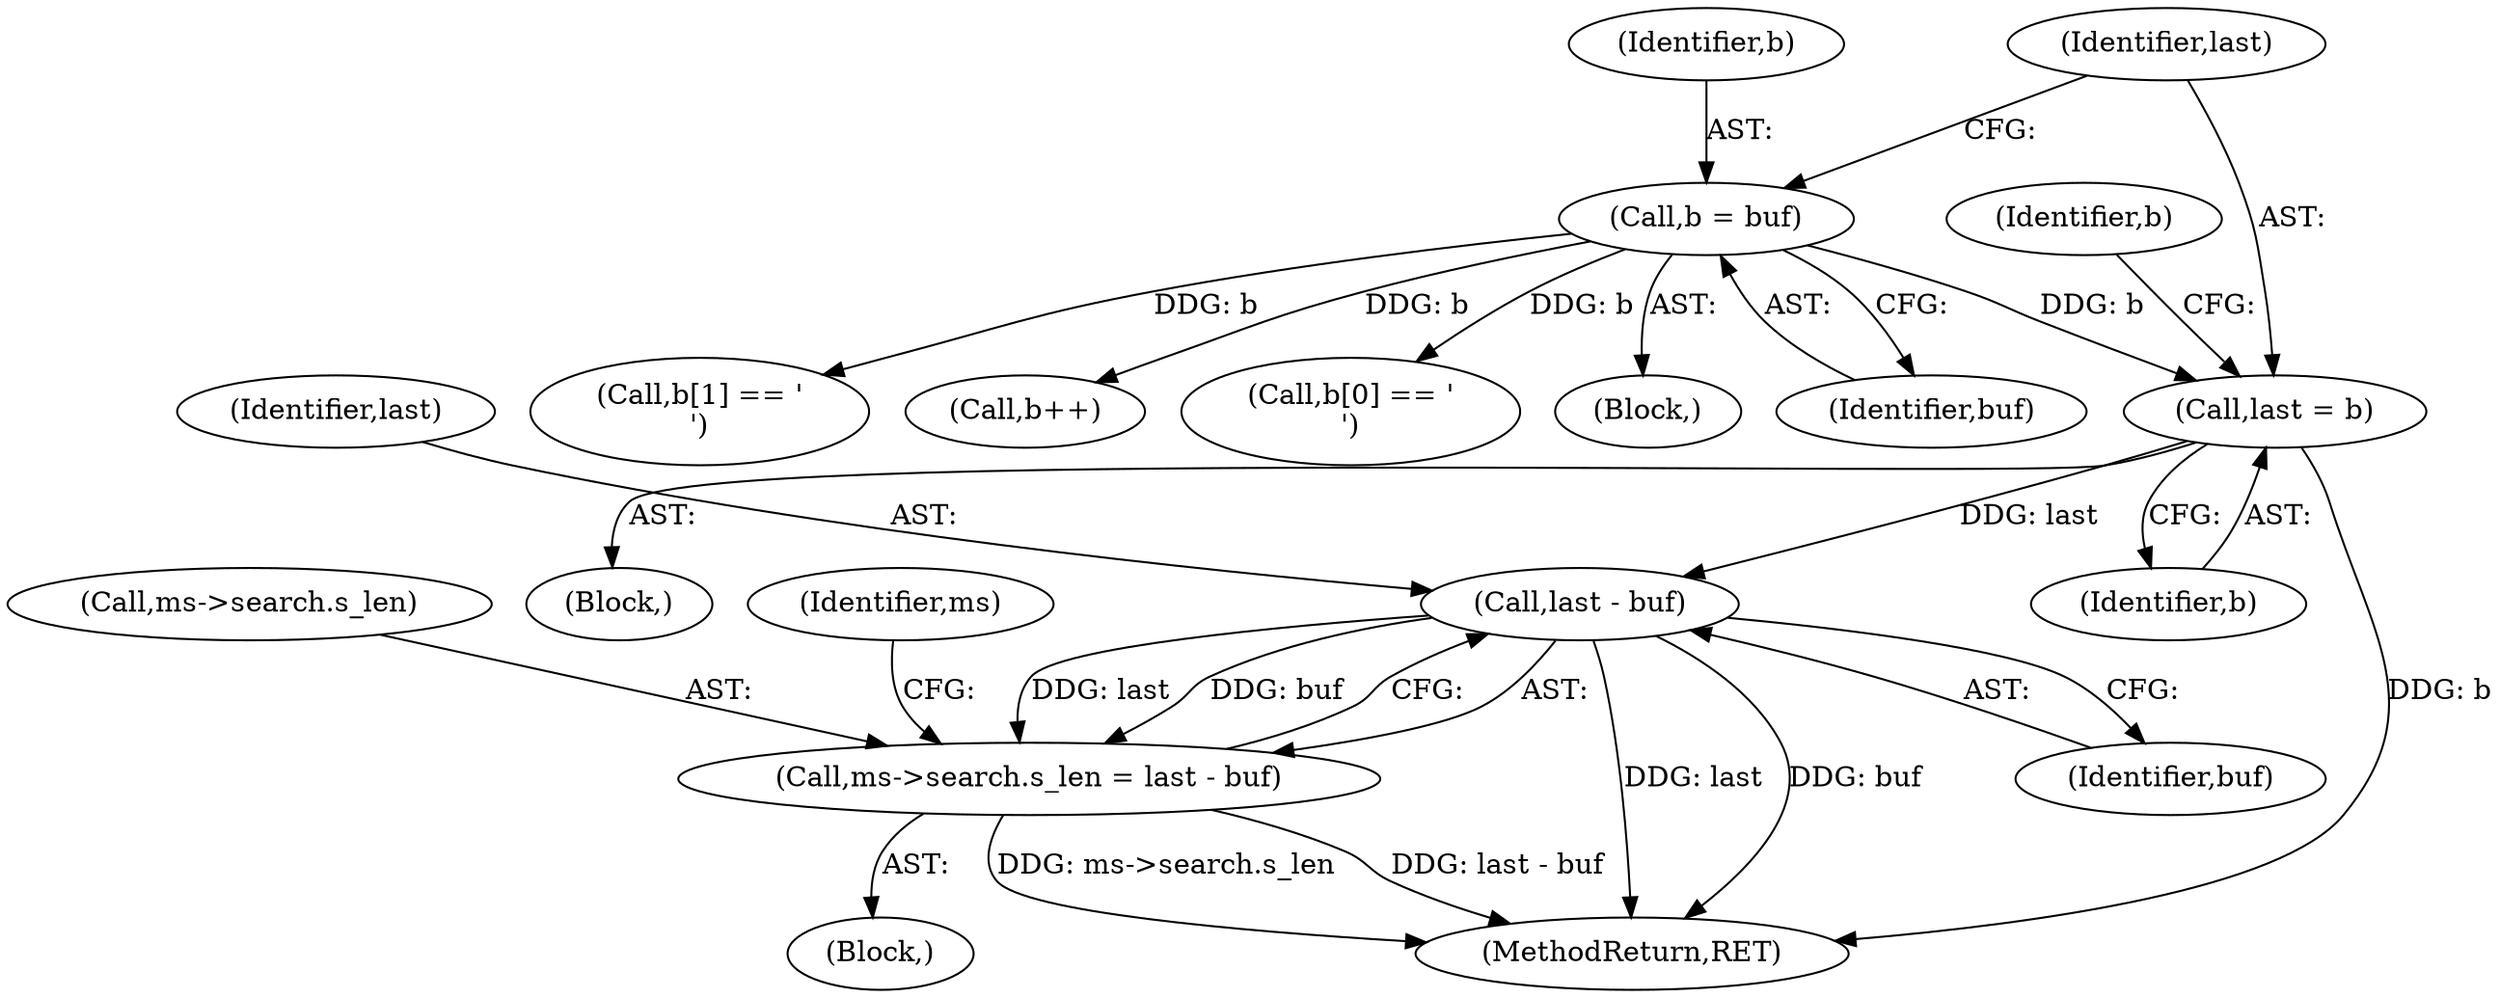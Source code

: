 digraph "0_file_4a284c89d6ef11aca34da65da7d673050a5ea320_3@pointer" {
"1000223" [label="(Call,last - buf)"];
"1000189" [label="(Call,last = b)"];
"1000185" [label="(Call,b = buf)"];
"1000217" [label="(Call,ms->search.s_len = last - buf)"];
"1000224" [label="(Identifier,last)"];
"1000199" [label="(Call,b[1] == '\n')"];
"1000190" [label="(Identifier,last)"];
"1000223" [label="(Call,last - buf)"];
"1000204" [label="(Call,b++)"];
"1000194" [label="(Call,b[0] == '\r')"];
"1000218" [label="(Call,ms->search.s_len)"];
"1000413" [label="(MethodReturn,RET)"];
"1000185" [label="(Call,b = buf)"];
"1000189" [label="(Call,last = b)"];
"1000188" [label="(Block,)"];
"1000191" [label="(Identifier,b)"];
"1000196" [label="(Identifier,b)"];
"1000181" [label="(Block,)"];
"1000187" [label="(Identifier,buf)"];
"1000186" [label="(Identifier,b)"];
"1000149" [label="(Block,)"];
"1000225" [label="(Identifier,buf)"];
"1000229" [label="(Identifier,ms)"];
"1000217" [label="(Call,ms->search.s_len = last - buf)"];
"1000223" -> "1000217"  [label="AST: "];
"1000223" -> "1000225"  [label="CFG: "];
"1000224" -> "1000223"  [label="AST: "];
"1000225" -> "1000223"  [label="AST: "];
"1000217" -> "1000223"  [label="CFG: "];
"1000223" -> "1000413"  [label="DDG: buf"];
"1000223" -> "1000413"  [label="DDG: last"];
"1000223" -> "1000217"  [label="DDG: last"];
"1000223" -> "1000217"  [label="DDG: buf"];
"1000189" -> "1000223"  [label="DDG: last"];
"1000189" -> "1000188"  [label="AST: "];
"1000189" -> "1000191"  [label="CFG: "];
"1000190" -> "1000189"  [label="AST: "];
"1000191" -> "1000189"  [label="AST: "];
"1000196" -> "1000189"  [label="CFG: "];
"1000189" -> "1000413"  [label="DDG: b"];
"1000185" -> "1000189"  [label="DDG: b"];
"1000185" -> "1000181"  [label="AST: "];
"1000185" -> "1000187"  [label="CFG: "];
"1000186" -> "1000185"  [label="AST: "];
"1000187" -> "1000185"  [label="AST: "];
"1000190" -> "1000185"  [label="CFG: "];
"1000185" -> "1000194"  [label="DDG: b"];
"1000185" -> "1000199"  [label="DDG: b"];
"1000185" -> "1000204"  [label="DDG: b"];
"1000217" -> "1000149"  [label="AST: "];
"1000218" -> "1000217"  [label="AST: "];
"1000229" -> "1000217"  [label="CFG: "];
"1000217" -> "1000413"  [label="DDG: last - buf"];
"1000217" -> "1000413"  [label="DDG: ms->search.s_len"];
}
